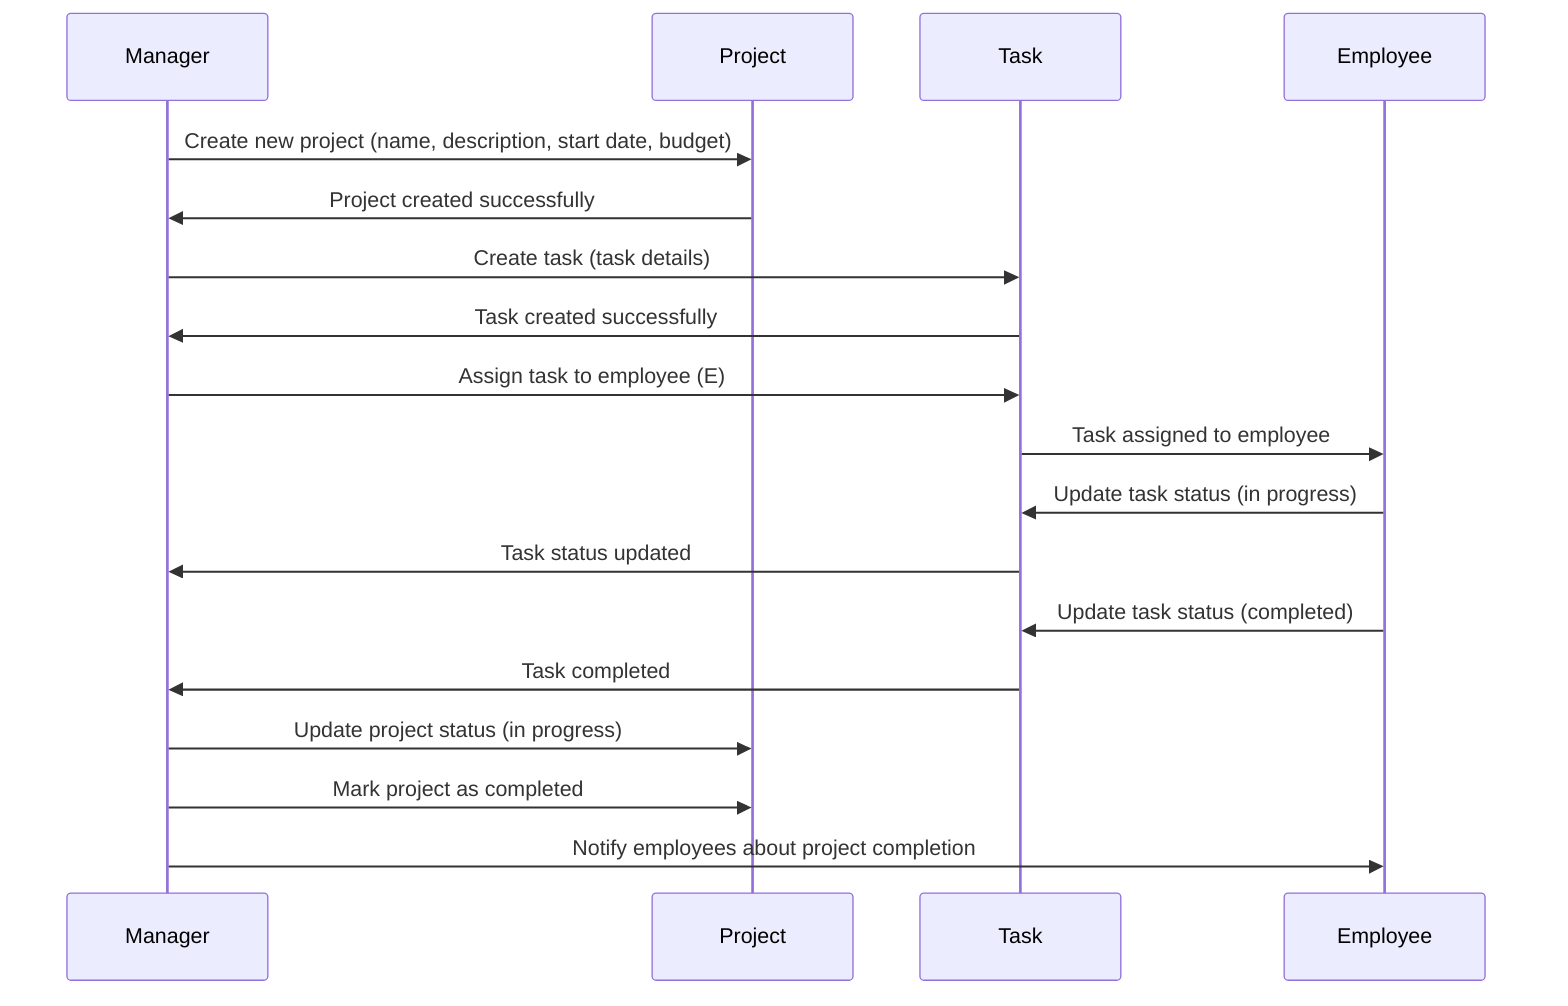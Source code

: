 sequenceDiagram
    participant M as Manager
    participant P as Project
    participant T as Task
    participant E as Employee
   

    M->>P: Create new project (name, description, start date, budget)
    P->>M: Project created successfully
    
    M->>T: Create task (task details)
    T->>M: Task created successfully
    
    M->>T: Assign task to employee (E)
    T->>E: Task assigned to employee
    
    E->>T: Update task status (in progress)
    T->>M: Task status updated
    
    E->>T: Update task status (completed)
    T->>M: Task completed
    
    M->>P: Update project status (in progress)
    
    
    M->>P: Mark project as completed
    
    M->>E: Notify employees about project completion
